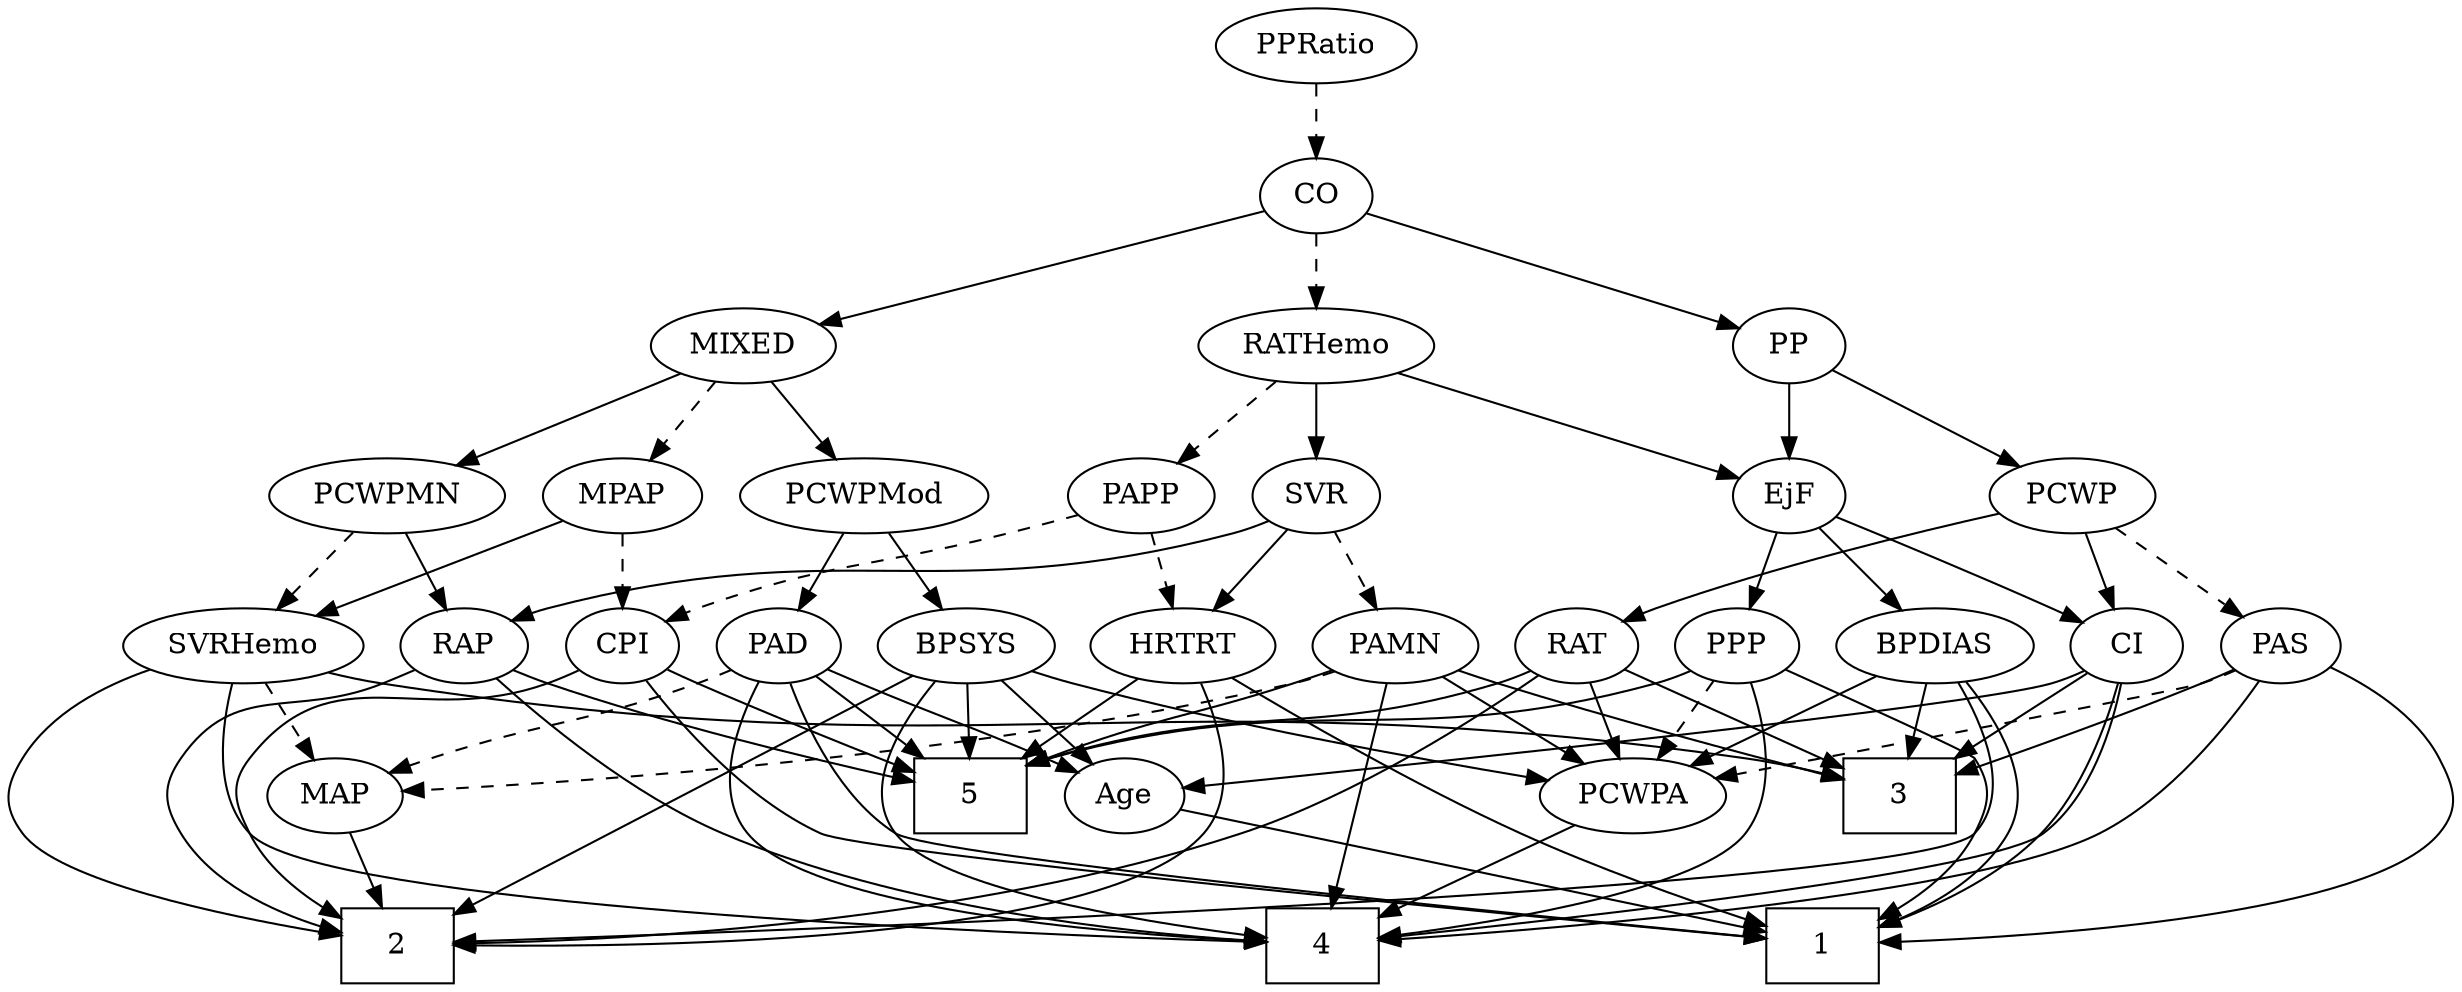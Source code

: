 strict digraph {
	graph [bb="0,0,1079.9,468"];
	node [label="\N"];
	1	[height=0.5,
		pos="471,18",
		shape=box,
		width=0.75];
	2	[height=0.5,
		pos="819,18",
		shape=box,
		width=0.75];
	3	[height=0.5,
		pos="323,90",
		shape=box,
		width=0.75];
	4	[height=0.5,
		pos="399,18",
		shape=box,
		width=0.75];
	5	[height=0.5,
		pos="619,90",
		shape=box,
		width=0.75];
	Age	[height=0.5,
		pos="471,90",
		width=0.75];
	Age -> 1	[pos="e,471,36.104 471,71.697 471,63.983 471,54.712 471,46.112",
		style=solid];
	EjF	[height=0.5,
		pos="219,234",
		width=0.75];
	BPDIAS	[height=0.5,
		pos="258,162",
		width=1.1735];
	EjF -> BPDIAS	[pos="e,248.73,179.63 228.05,216.76 232.7,208.4 238.49,198.02 243.73,188.61",
		style=solid];
	PPP	[height=0.5,
		pos="171,162",
		width=0.75];
	EjF -> PPP	[pos="e,181.85,178.82 208.11,217.12 202.03,208.26 194.34,197.04 187.54,187.12",
		style=solid];
	CI	[height=0.5,
		pos="99,162",
		width=0.75];
	EjF -> CI	[pos="e,118.84,174.58 199.18,221.44 179.73,210.09 149.84,192.66 127.77,179.78",
		style=solid];
	RAP	[height=0.5,
		pos="759,162",
		width=0.77632];
	RAP -> 2	[pos="e,831.31,36.304 780.95,150.43 803.74,138.94 837.04,120.55 844,108 854.93,88.312 846.37,63.473 836.4,45.042",
		style=solid];
	RAP -> 4	[pos="e,426.14,33.007 776.51,147.81 798.92,129.39 832.42,95.573 811,72 756.53,12.067 532.49,54.988 436.15,35.405",
		style=solid];
	RAP -> 5	[pos="e,646.12,104.56 737.43,150.22 715.57,139.29 681.35,122.18 655.31,109.15",
		style=solid];
	MIXED	[height=0.5,
		pos="767,306",
		width=1.1193];
	MPAP	[height=0.5,
		pos="870,234",
		width=0.97491];
	MIXED -> MPAP	[pos="e,849.74,248.77 788.34,290.5 803.7,280.06 824.57,265.87 841.37,254.45",
		style=dashed];
	PCWPMod	[height=0.5,
		pos="573,234",
		width=1.4443];
	MIXED -> PCWPMod	[pos="e,607.68,247.51 736.69,294.06 704.6,282.48 653.64,264.1 617.11,250.92",
		style=solid];
	PCWPMN	[height=0.5,
		pos="767,234",
		width=1.3902];
	MIXED -> PCWPMN	[pos="e,767,252.1 767,287.7 767,279.98 767,270.71 767,262.11",
		style=solid];
	CPI	[height=0.5,
		pos="1048,162",
		width=0.75];
	MPAP -> CPI	[pos="e,1026.8,173.37 898.29,223.23 927.15,213.08 973.09,196.42 1012,180 1013.8,179.23 1015.7,178.43 1017.5,177.6",
		style=dashed];
	SVRHemo	[height=0.5,
		pos="855,162",
		width=1.3902];
	MPAP -> SVRHemo	[pos="e,858.7,180.28 866.37,216.05 864.7,208.26 862.68,198.82 860.8,190.08",
		style=solid];
	BPSYS	[height=0.5,
		pos="471,162",
		width=1.0471];
	BPSYS -> 2	[pos="e,791.88,21.125 486.11,145.2 506.28,125.06 544.02,90.649 583,72 648.68,40.58 733.65,27.409 781.65,22.18",
		style=solid];
	BPSYS -> 4	[pos="e,404.73,36.215 458.71,144.86 451.27,134.64 441.92,120.95 435,108 424.25,87.873 414.7,63.822 408.15,45.799",
		style=solid];
	BPSYS -> 5	[pos="e,591.76,103.88 496.78,148.81 520.46,137.61 555.8,120.89 582.4,108.31",
		style=solid];
	BPSYS -> Age	[pos="e,471,108.1 471,143.7 471,135.98 471,126.71 471,118.11",
		style=solid];
	PCWPA	[height=0.5,
		pos="160,90",
		width=1.1555];
	BPSYS -> PCWPA	[pos="e,196.39,99.191 437.72,153.51 382.05,140.98 269.95,115.75 206.51,101.47",
		style=solid];
	PAD	[height=0.5,
		pos="667,162",
		width=0.79437];
	PAD -> 1	[pos="e,498.11,21.528 677.95,145.14 689.76,125.89 704.76,93.352 688,72 666.06,44.061 564.4,28.968 508.35,22.643",
		style=solid];
	PAD -> 4	[pos="e,426.2,32.807 670.1,144.05 672.71,124.02 673.48,91.004 655,72 588.16,3.2505 533.25,61.424 436.05,35.667",
		style=solid];
	PAD -> 5	[pos="e,630.86,108.29 656.11,145.12 650.35,136.72 643.13,126.2 636.6,116.67",
		style=solid];
	PAD -> Age	[pos="e,494.21,99.288 642.57,152.28 607.55,139.77 542.98,116.71 503.82,102.72",
		style=solid];
	MAP	[height=0.5,
		pos="771,90",
		width=0.84854];
	PAD -> MAP	[pos="e,751.69,103.99 686.08,148.16 702.1,137.37 725.21,121.82 743.28,109.66",
		style=dashed];
	CO	[height=0.5,
		pos="659,378",
		width=0.75];
	CO -> MIXED	[pos="e,745.06,321.22 677.81,364.81 693.99,354.32 717.62,339.01 736.49,326.77",
		style=solid];
	RATHemo	[height=0.5,
		pos="659,306",
		width=1.3721];
	CO -> RATHemo	[pos="e,659,324.1 659,359.7 659,351.98 659,342.71 659,334.11",
		style=dashed];
	PP	[height=0.5,
		pos="219,306",
		width=0.75];
	CO -> PP	[pos="e,245.07,311.15 632.79,372.83 557.67,360.88 341.43,326.48 255.17,312.75",
		style=solid];
	PAS	[height=0.5,
		pos="27,162",
		width=0.75];
	PAS -> 1	[pos="e,443.85,32.987 32.565,144.25 40.439,123.43 56.966,88.637 84,72 148.3,32.429 344.17,55.195 433.96,35.464",
		style=solid];
	PAS -> 3	[pos="e,295.67,95.712 47.591,150.24 52.544,147.94 57.884,145.7 63,144 103.91,130.39 223.98,108.35 285.59,97.482",
		style=solid];
	PAS -> 4	[pos="e,371.76,19.589 27.283,143.69 28.615,123.3 34.107,89.937 55,72 100.52,32.917 282.42,22.576 361.72,19.904",
		style=solid];
	PAS -> PCWPA	[pos="e,134.71,104.31 47.49,150.22 68.295,139.27 100.88,122.11 125.65,109.08",
		style=dashed];
	PAMN	[height=0.5,
		pos="571,162",
		width=1.011];
	PAMN -> 3	[pos="e,350.24,97.99 541.64,151.32 533.97,148.86 525.69,146.28 518,144 463.23,127.78 399.24,110.75 359.92,100.51",
		style=solid];
	PAMN -> 4	[pos="e,426.23,31.955 562.36,144.34 551.59,124.9 531.56,92.764 507,72 503.93,69.403 465.44,50.737 435.27,36.283",
		style=solid];
	PAMN -> 5	[pos="e,607.26,108.12 582.13,144.76 587.9,136.35 595.08,125.89 601.56,116.44",
		style=solid];
	PAMN -> PCWPA	[pos="e,199.18,96.431 542.36,150.87 534.53,148.36 526,145.86 518,144 488.5,137.13 300.34,110.54 209.26,97.837",
		style=solid];
	PAMN -> MAP	[pos="e,745.38,99.969 600.08,150.82 635.98,138.26 697.01,116.9 735.6,103.39",
		style=dashed];
	RATHemo -> EjF	[pos="e,245.11,239.15 614.39,297.9 527.09,284.01 335.25,253.49 255.2,240.76",
		style=solid];
	SVR	[height=0.5,
		pos="671,234",
		width=0.77632];
	RATHemo -> SVR	[pos="e,668.07,252.1 661.97,287.7 663.29,279.98 664.88,270.71 666.35,262.11",
		style=solid];
	PAPP	[height=0.5,
		pos="963,234",
		width=0.88464];
	RATHemo -> PAPP	[pos="e,937.29,244.74 695.68,293.82 703.03,291.75 710.74,289.71 718,288 804.21,267.71 828.36,274.58 914,252 918.43,250.83 923.03,249.46 \
927.57,248",
		style=dashed];
	CPI -> 1	[pos="e,498.48,18.752 1030.5,147.81 1002.9,127.76 946.85,90.029 893,72 756.86,26.417 584.08,19.502 508.86,18.813",
		style=solid];
	CPI -> 2	[pos="e,846.41,20.528 1059.7,145.44 1072.6,126.2 1089.4,93.366 1072,72 1045.3,39.085 920.13,25.884 856.44,21.228",
		style=solid];
	CPI -> 5	[pos="e,646.13,95.299 1027.5,149.97 1022.5,147.68 1017.2,145.51 1012,144 891.14,108.68 855.69,125.45 731,108 706.06,104.51 678.05,100.26 \
656.28,96.88",
		style=solid];
	RAT	[height=0.5,
		pos="346,162",
		width=0.75827];
	RAT -> 2	[pos="e,791.84,20.505 356.55,145.37 371.41,124.76 400.56,89.118 435,72 495.54,41.91 697.56,26.406 781.71,21.127",
		style=solid];
	RAT -> 3	[pos="e,328.68,108.28 340.43,144.05 337.84,136.18 334.7,126.62 331.8,117.79",
		style=solid];
	RAT -> 5	[pos="e,591.86,97.96 371.19,154.54 419.53,142.15 525.5,114.98 581.92,100.51",
		style=solid];
	RAT -> PCWPA	[pos="e,192.28,101.56 324.62,150.79 319.54,148.47 314.11,146.08 309,144 273.35,129.5 232.08,114.99 202.02,104.83",
		style=solid];
	SVR -> RAP	[pos="e,742.08,176.46 687.97,219.5 700.99,209.14 719.18,194.67 733.89,182.97",
		style=solid];
	SVR -> PAMN	[pos="e,591.29,177.2 652.66,220.16 637.87,209.81 616.8,195.06 599.77,183.14",
		style=dashed];
	HRTRT	[height=0.5,
		pos="963,162",
		width=1.1013];
	SVR -> HRTRT	[pos="e,933.44,174.11 692.15,222.15 697.24,219.86 702.74,217.64 708,216 796.74,188.37 824.03,203.31 914,180 917.18,179.18 920.45,178.24 \
923.72,177.24",
		style=solid];
	PCWPMod -> BPSYS	[pos="e,491.6,177.14 550.62,217.64 535.77,207.45 516.15,193.98 500.09,182.97",
		style=solid];
	PCWPMod -> PAD	[pos="e,649.05,176.37 593.86,217.46 607.7,207.16 625.96,193.56 640.78,182.53",
		style=solid];
	PCWPA -> 4	[pos="e,371.99,26.705 192.85,78.951 200.44,76.649 208.5,74.225 216,72 266.58,56.999 325.17,40.116 362.16,29.52",
		style=solid];
	PCWPMN -> RAP	[pos="e,760.95,180.1 765.02,215.7 764.14,207.98 763.08,198.71 762.1,190.11",
		style=solid];
	PCWPMN -> SVRHemo	[pos="e,835.41,178.58 786.97,217.12 798.98,207.56 814.44,195.27 827.58,184.81",
		style=dashed];
	SVRHemo -> 2	[pos="e,846.34,24.974 882.17,146.7 896.26,137.67 912.13,124.57 920,108 926.86,93.547 928.28,85.692 920,72 906.17,49.119 878.83,35.631 \
856.08,27.992",
		style=solid];
	SVRHemo -> 3	[pos="e,350.1,95.512 818.74,149.44 811.28,147.37 803.43,145.43 796,144 637.66,113.55 594.98,128.11 435,108 410.01,104.86 382,100.61 360.24,\
97.142",
		style=solid];
	SVRHemo -> 4	[pos="e,426.14,33.02 855.13,143.85 854.26,123.29 849.4,89.443 828,72 762.27,18.436 535.38,56.363 435.92,35.395",
		style=solid];
	SVRHemo -> MAP	[pos="e,787.99,105.16 835.94,145.12 824.11,135.26 808.77,122.47 795.97,111.81",
		style=dashed];
	BPDIAS -> 1	[pos="e,443.77,32.705 251.18,144.15 244.47,124.52 237.42,92.206 254,72 304,11.075 353.12,57.733 433.77,35.74",
		style=solid];
	BPDIAS -> 2	[pos="e,791.71,19.991 258.31,143.84 259.68,123.28 265.35,89.421 287,72 325.44,41.072 666.98,24.959 781.65,20.386",
		style=solid];
	BPDIAS -> 3	[pos="e,306.94,108.29 272.75,145.12 280.79,136.46 290.92,125.55 299.97,115.8",
		style=solid];
	BPDIAS -> PCWPA	[pos="e,180.75,105.82 237.22,146.15 223.18,136.13 204.47,122.76 188.98,111.7",
		style=solid];
	MAP -> 2	[pos="e,807.14,36.292 781.89,73.116 787.65,64.716 794.87,54.196 801.4,44.671",
		style=solid];
	PP -> EjF	[pos="e,219,252.1 219,287.7 219,279.98 219,270.71 219,262.11",
		style=solid];
	PCWP	[height=0.5,
		pos="119,234",
		width=0.97491];
	PP -> PCWP	[pos="e,139.13,249.09 201.12,292.49 186.29,282.1 164.92,267.15 147.7,255.09",
		style=solid];
	PPP -> 1	[pos="e,443.85,32.963 151.87,148.8 126.22,130.99 86.386,97.249 109,72 155.73,19.829 348.92,52.995 434.02,35.373",
		style=solid];
	PPP -> 4	[pos="e,371.96,19.158 149.74,150.58 123.04,137.28 80.184,115.13 76,108 67.898,94.203 65.643,84.195 76,72 112.32,29.236 284.78,20.91 361.75,\
19.338",
		style=solid];
	PPP -> 5	[pos="e,591.88,95.359 191.5,149.94 196.45,147.65 201.82,145.49 207,144 336.05,106.85 373.93,126.08 507,108 531.95,104.61 559.97,100.36 \
581.73,96.955",
		style=solid];
	PPP -> PCWPA	[pos="e,162.71,108.28 168.34,144.05 167.13,136.35 165.66,127.03 164.3,118.36",
		style=dashed];
	PPRatio	[height=0.5,
		pos="659,450",
		width=1.1013];
	PPRatio -> CO	[pos="e,659,396.1 659,431.7 659,423.98 659,414.71 659,406.11",
		style=dashed];
	PCWP -> PAS	[pos="e,44.176,176.07 99.938,218.5 86.211,208.05 67.542,193.85 52.529,182.42",
		style=dashed];
	PCWP -> RAT	[pos="e,324.72,173.47 149.29,224.83 199.01,211.39 293.93,185.52 309,180 311.1,179.23 313.25,178.39 315.4,177.51",
		style=solid];
	PCWP -> CI	[pos="e,103.8,179.79 114.16,216.05 111.9,208.14 109.15,198.54 106.63,189.69",
		style=solid];
	CI -> 1	[pos="e,443.85,32.973 93.056,144.23 87.204,124.37 81.443,91.538 99,72 147.28,18.271 346.68,53.395 434.02,35.373",
		style=solid];
	CI -> 3	[pos="e,295.77,97.166 120.07,150.34 124.91,148.09 130.08,145.84 135,144 186.1,124.88 247.22,108.86 285.58,99.597",
		style=solid];
	CI -> 4	[pos="e,371.92,19.012 85.282,146.17 69.321,127.09 47.386,93.811 66,72 103.66,27.877 282.57,20.306 361.47,19.137",
		style=solid];
	CI -> Age	[pos="e,445.02,94.997 119.54,150.07 124.49,147.79 129.85,145.59 135,144 142.17,141.79 349.8,109.67 435.02,96.538",
		style=solid];
	PAPP -> CPI	[pos="e,1031.7,176.43 980.2,218.83 992.77,208.48 1010,194.31 1023.9,182.83",
		style=dashed];
	PAPP -> HRTRT	[pos="e,963,180.1 963,215.7 963,207.98 963,198.71 963,190.11",
		style=dashed];
	HRTRT -> 1	[pos="e,498.06,20.89 948.62,145.05 928.99,124.42 891.69,89.112 852,72 790.47,45.474 591.3,27.968 508.08,21.64",
		style=solid];
	HRTRT -> 2	[pos="e,846.02,23.112 977.61,144.89 992.92,125.97 1012.6,94.34 996,72 979.26,49.514 902.87,33.027 856.09,24.829",
		style=solid];
	HRTRT -> 5	[pos="e,646.05,95.304 933.43,149.91 927.08,147.76 920.36,145.66 914,144 865.74,131.38 724.28,107.93 656.31,96.955",
		style=solid];
}
